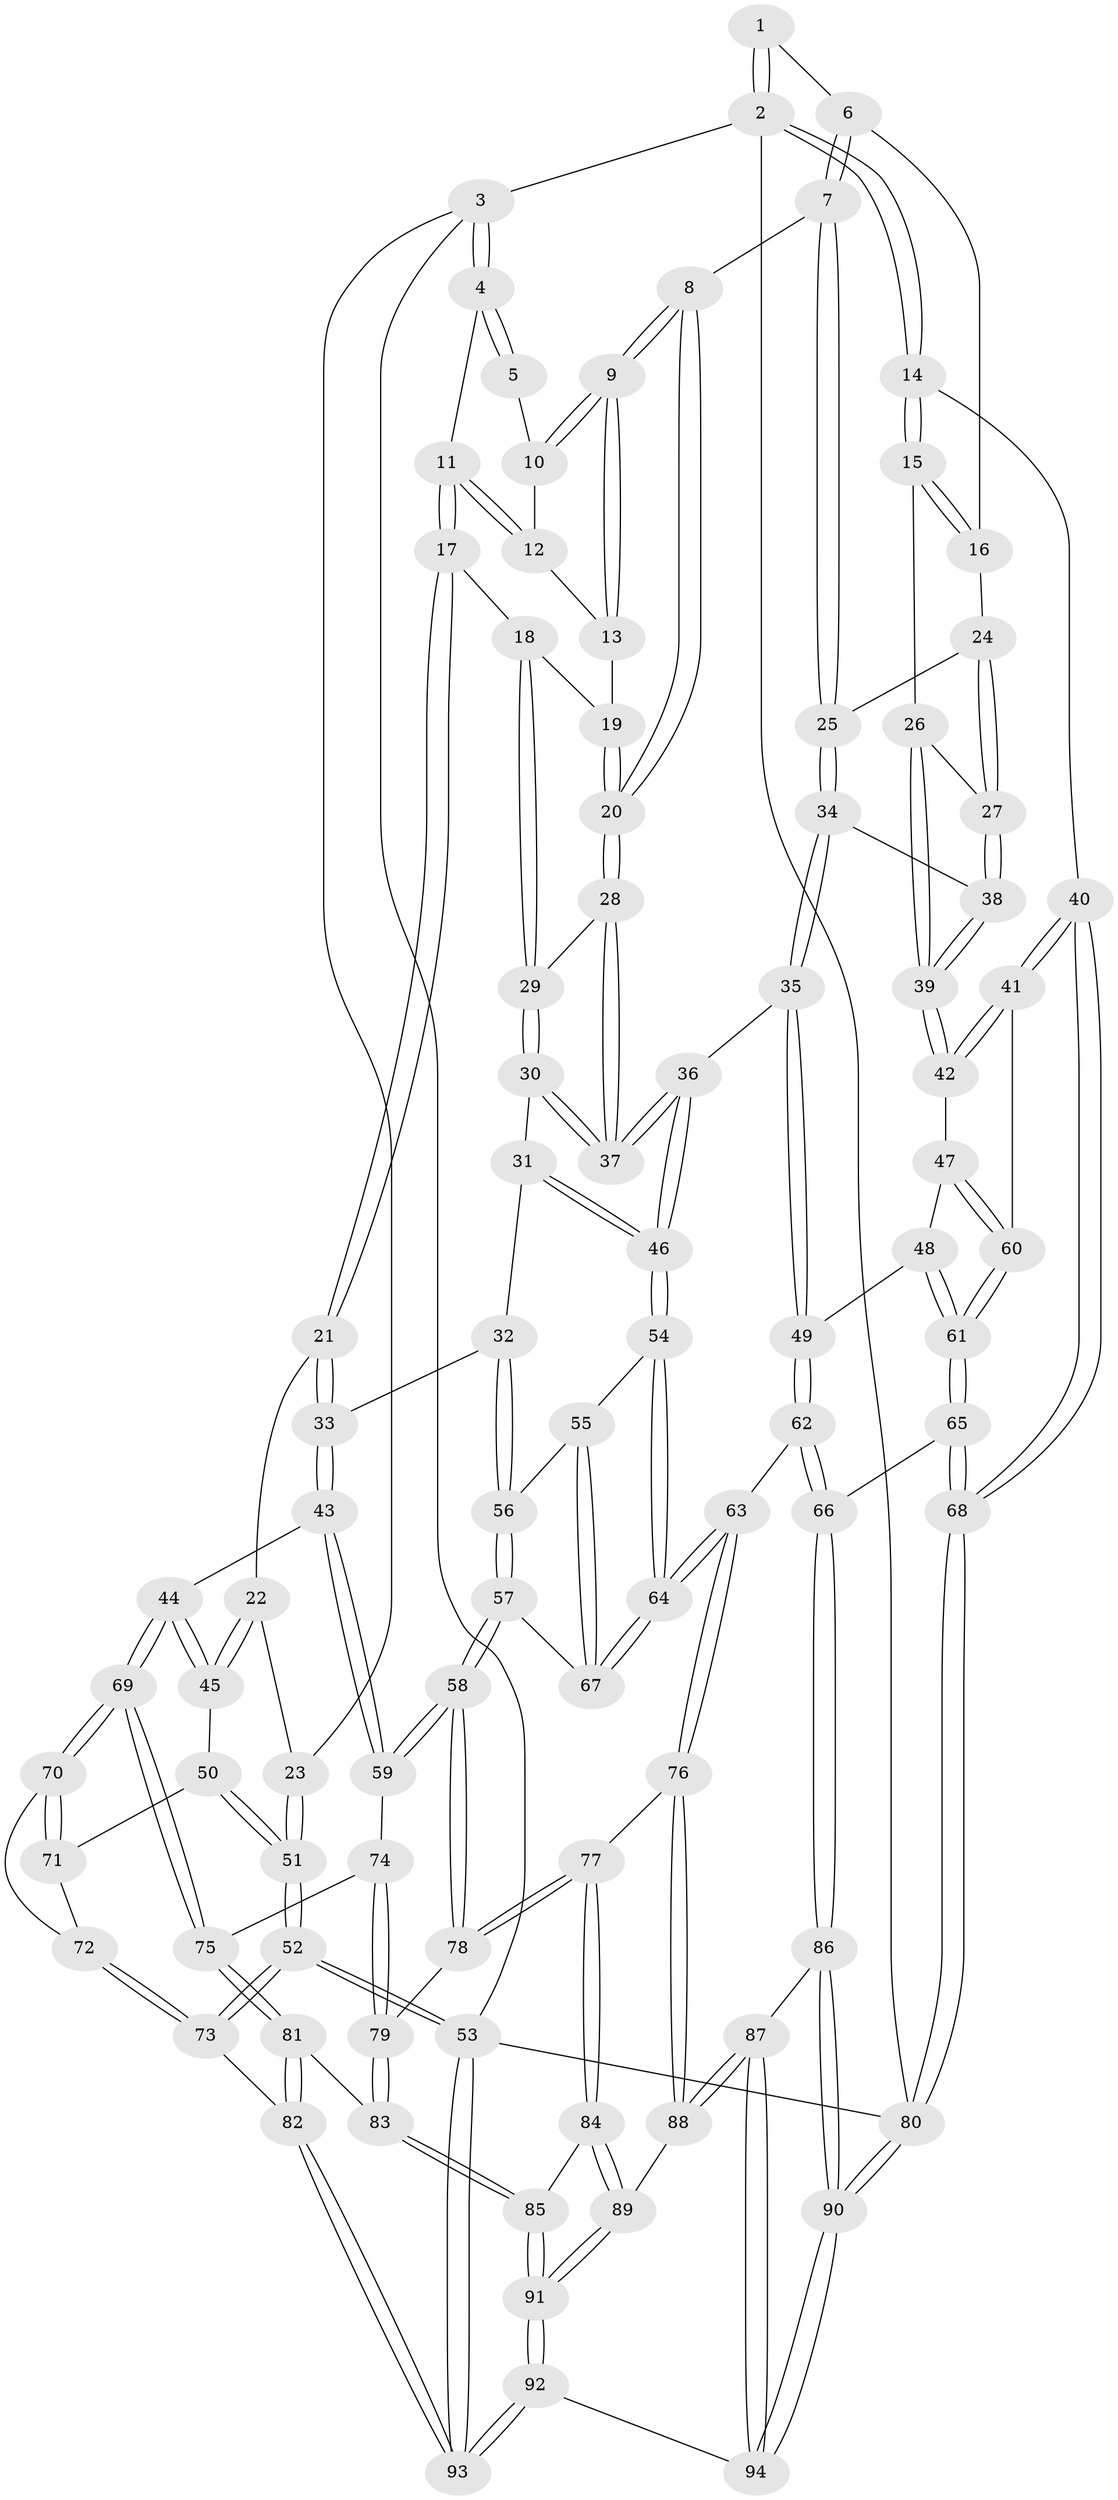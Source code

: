 // Generated by graph-tools (version 1.1) at 2025/03/03/09/25 03:03:24]
// undirected, 94 vertices, 232 edges
graph export_dot {
graph [start="1"]
  node [color=gray90,style=filled];
  1 [pos="+0.873104026668724+0"];
  2 [pos="+1+0"];
  3 [pos="+0+0"];
  4 [pos="+0+0"];
  5 [pos="+0.611496182998533+0"];
  6 [pos="+0.8699034926154947+0.023007875772437496"];
  7 [pos="+0.7214682034112725+0.18806011470187262"];
  8 [pos="+0.6973937465532314+0.18127123954795119"];
  9 [pos="+0.6973913541719907+0.18126608138334746"];
  10 [pos="+0.6047491882791124+0"];
  11 [pos="+0.27336582474803217+0.05602164083893583"];
  12 [pos="+0.5088579665511902+0.021319728371831267"];
  13 [pos="+0.4860972222936333+0.0948710741122146"];
  14 [pos="+1+0.1342557049623879"];
  15 [pos="+1+0.14640511890576402"];
  16 [pos="+0.9747721456063739+0.126717854102515"];
  17 [pos="+0.3404111856016855+0.1912584305554472"];
  18 [pos="+0.34600662304495194+0.1910161863608404"];
  19 [pos="+0.4747876239443249+0.1101062404565592"];
  20 [pos="+0.6052199023185757+0.24380213610216525"];
  21 [pos="+0.2793047054825125+0.3185932683298186"];
  22 [pos="+0.1540705783225729+0.31259141468099494"];
  23 [pos="+0+0"];
  24 [pos="+0.851100366744571+0.22340484076267011"];
  25 [pos="+0.7320127877778606+0.19727049878249794"];
  26 [pos="+0.9110369912952024+0.2935078000229609"];
  27 [pos="+0.9087787054616399+0.29221512568175695"];
  28 [pos="+0.5920135002751676+0.2567739240768606"];
  29 [pos="+0.5245018875215217+0.2613063984494691"];
  30 [pos="+0.46591564125803636+0.352796647928068"];
  31 [pos="+0.38508242095409023+0.3894306236266401"];
  32 [pos="+0.31783377224084075+0.3961545052326035"];
  33 [pos="+0.31538837276648407+0.39532135491899034"];
  34 [pos="+0.7660863187856078+0.40295750936346036"];
  35 [pos="+0.7339697858907132+0.46676984337738464"];
  36 [pos="+0.602278734076923+0.46877512542308664"];
  37 [pos="+0.5986257399837656+0.45318341689534775"];
  38 [pos="+0.8007728041487022+0.39463866928502517"];
  39 [pos="+0.9775949884946996+0.42138269872133877"];
  40 [pos="+1+0.47656818894506475"];
  41 [pos="+1+0.477831821262589"];
  42 [pos="+0.9892021284747449+0.4324935566645312"];
  43 [pos="+0.2346292918815151+0.556087391119214"];
  44 [pos="+0.18834147590250125+0.5716227594920391"];
  45 [pos="+0.003083049129203493+0.5069554626647993"];
  46 [pos="+0.5939426295729915+0.47763945321152823"];
  47 [pos="+0.8681997724401734+0.4992266871184439"];
  48 [pos="+0.8123142599676376+0.5128367036303854"];
  49 [pos="+0.7555199279904903+0.4938527383311711"];
  50 [pos="+0+0.5098832404632043"];
  51 [pos="+0+0.5264488082013171"];
  52 [pos="+0+0.7322218472822826"];
  53 [pos="+0+1"];
  54 [pos="+0.575864869759213+0.5085982618799265"];
  55 [pos="+0.5071965561008979+0.52455487306289"];
  56 [pos="+0.39979705965987195+0.48380088474710786"];
  57 [pos="+0.3867862956241437+0.6280319918885133"];
  58 [pos="+0.3613838061796259+0.6412882146025689"];
  59 [pos="+0.3227598039502211+0.6238800088629771"];
  60 [pos="+0.9420877954020692+0.6051393721863966"];
  61 [pos="+0.8941640992834479+0.6570013371950171"];
  62 [pos="+0.728461118934949+0.7471756148985309"];
  63 [pos="+0.614901258895146+0.7461601088455913"];
  64 [pos="+0.605128724704761+0.7255644141427289"];
  65 [pos="+0.869556111342001+0.7385172103837925"];
  66 [pos="+0.7888123509351255+0.7723542402325979"];
  67 [pos="+0.416069707714317+0.6233092010444634"];
  68 [pos="+1+0.8842400420302452"];
  69 [pos="+0.16185483528713385+0.7414507790915494"];
  70 [pos="+0.1308837427883992+0.7426082267401559"];
  71 [pos="+0.01290076626061743+0.5543484636118883"];
  72 [pos="+0.10134633021595352+0.7470293670300158"];
  73 [pos="+0.0013749299090594763+0.771860637734788"];
  74 [pos="+0.2625256615110798+0.710775173800737"];
  75 [pos="+0.1668436066080395+0.7470037470618647"];
  76 [pos="+0.6148273098137041+0.7462403862631145"];
  77 [pos="+0.3933976097550049+0.804336085299567"];
  78 [pos="+0.37722231907343506+0.7954969531221879"];
  79 [pos="+0.3736546123144028+0.7962802912852797"];
  80 [pos="+1+1"];
  81 [pos="+0.2188532221422534+0.8460169982757954"];
  82 [pos="+0.1228561387403281+0.9291928603326604"];
  83 [pos="+0.22708978978807245+0.8477299292487924"];
  84 [pos="+0.4122284463309526+0.8890159543062204"];
  85 [pos="+0.27471510716909575+0.9349231078351524"];
  86 [pos="+0.7948152840006875+0.8248167753915584"];
  87 [pos="+0.6150517935362235+1"];
  88 [pos="+0.5725564223551025+0.9604482259501195"];
  89 [pos="+0.4223056516337083+0.9210517334152125"];
  90 [pos="+1+1"];
  91 [pos="+0.3301229693400789+1"];
  92 [pos="+0.3041766301398652+1"];
  93 [pos="+0+1"];
  94 [pos="+0.6387730046425282+1"];
  1 -- 2;
  1 -- 2;
  1 -- 6;
  2 -- 3;
  2 -- 14;
  2 -- 14;
  2 -- 80;
  3 -- 4;
  3 -- 4;
  3 -- 23;
  3 -- 53;
  4 -- 5;
  4 -- 5;
  4 -- 11;
  5 -- 10;
  6 -- 7;
  6 -- 7;
  6 -- 16;
  7 -- 8;
  7 -- 25;
  7 -- 25;
  8 -- 9;
  8 -- 9;
  8 -- 20;
  8 -- 20;
  9 -- 10;
  9 -- 10;
  9 -- 13;
  9 -- 13;
  10 -- 12;
  11 -- 12;
  11 -- 12;
  11 -- 17;
  11 -- 17;
  12 -- 13;
  13 -- 19;
  14 -- 15;
  14 -- 15;
  14 -- 40;
  15 -- 16;
  15 -- 16;
  15 -- 26;
  16 -- 24;
  17 -- 18;
  17 -- 21;
  17 -- 21;
  18 -- 19;
  18 -- 29;
  18 -- 29;
  19 -- 20;
  19 -- 20;
  20 -- 28;
  20 -- 28;
  21 -- 22;
  21 -- 33;
  21 -- 33;
  22 -- 23;
  22 -- 45;
  22 -- 45;
  23 -- 51;
  23 -- 51;
  24 -- 25;
  24 -- 27;
  24 -- 27;
  25 -- 34;
  25 -- 34;
  26 -- 27;
  26 -- 39;
  26 -- 39;
  27 -- 38;
  27 -- 38;
  28 -- 29;
  28 -- 37;
  28 -- 37;
  29 -- 30;
  29 -- 30;
  30 -- 31;
  30 -- 37;
  30 -- 37;
  31 -- 32;
  31 -- 46;
  31 -- 46;
  32 -- 33;
  32 -- 56;
  32 -- 56;
  33 -- 43;
  33 -- 43;
  34 -- 35;
  34 -- 35;
  34 -- 38;
  35 -- 36;
  35 -- 49;
  35 -- 49;
  36 -- 37;
  36 -- 37;
  36 -- 46;
  36 -- 46;
  38 -- 39;
  38 -- 39;
  39 -- 42;
  39 -- 42;
  40 -- 41;
  40 -- 41;
  40 -- 68;
  40 -- 68;
  41 -- 42;
  41 -- 42;
  41 -- 60;
  42 -- 47;
  43 -- 44;
  43 -- 59;
  43 -- 59;
  44 -- 45;
  44 -- 45;
  44 -- 69;
  44 -- 69;
  45 -- 50;
  46 -- 54;
  46 -- 54;
  47 -- 48;
  47 -- 60;
  47 -- 60;
  48 -- 49;
  48 -- 61;
  48 -- 61;
  49 -- 62;
  49 -- 62;
  50 -- 51;
  50 -- 51;
  50 -- 71;
  51 -- 52;
  51 -- 52;
  52 -- 53;
  52 -- 53;
  52 -- 73;
  52 -- 73;
  53 -- 93;
  53 -- 93;
  53 -- 80;
  54 -- 55;
  54 -- 64;
  54 -- 64;
  55 -- 56;
  55 -- 67;
  55 -- 67;
  56 -- 57;
  56 -- 57;
  57 -- 58;
  57 -- 58;
  57 -- 67;
  58 -- 59;
  58 -- 59;
  58 -- 78;
  58 -- 78;
  59 -- 74;
  60 -- 61;
  60 -- 61;
  61 -- 65;
  61 -- 65;
  62 -- 63;
  62 -- 66;
  62 -- 66;
  63 -- 64;
  63 -- 64;
  63 -- 76;
  63 -- 76;
  64 -- 67;
  64 -- 67;
  65 -- 66;
  65 -- 68;
  65 -- 68;
  66 -- 86;
  66 -- 86;
  68 -- 80;
  68 -- 80;
  69 -- 70;
  69 -- 70;
  69 -- 75;
  69 -- 75;
  70 -- 71;
  70 -- 71;
  70 -- 72;
  71 -- 72;
  72 -- 73;
  72 -- 73;
  73 -- 82;
  74 -- 75;
  74 -- 79;
  74 -- 79;
  75 -- 81;
  75 -- 81;
  76 -- 77;
  76 -- 88;
  76 -- 88;
  77 -- 78;
  77 -- 78;
  77 -- 84;
  77 -- 84;
  78 -- 79;
  79 -- 83;
  79 -- 83;
  80 -- 90;
  80 -- 90;
  81 -- 82;
  81 -- 82;
  81 -- 83;
  82 -- 93;
  82 -- 93;
  83 -- 85;
  83 -- 85;
  84 -- 85;
  84 -- 89;
  84 -- 89;
  85 -- 91;
  85 -- 91;
  86 -- 87;
  86 -- 90;
  86 -- 90;
  87 -- 88;
  87 -- 88;
  87 -- 94;
  87 -- 94;
  88 -- 89;
  89 -- 91;
  89 -- 91;
  90 -- 94;
  90 -- 94;
  91 -- 92;
  91 -- 92;
  92 -- 93;
  92 -- 93;
  92 -- 94;
}
